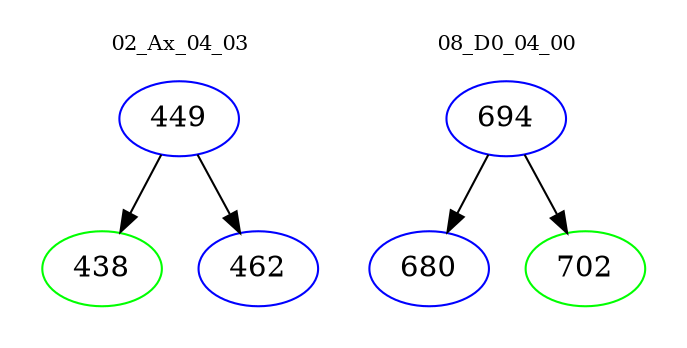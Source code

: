 digraph{
subgraph cluster_0 {
color = white
label = "02_Ax_04_03";
fontsize=10;
T0_449 [label="449", color="blue"]
T0_449 -> T0_438 [color="black"]
T0_438 [label="438", color="green"]
T0_449 -> T0_462 [color="black"]
T0_462 [label="462", color="blue"]
}
subgraph cluster_1 {
color = white
label = "08_D0_04_00";
fontsize=10;
T1_694 [label="694", color="blue"]
T1_694 -> T1_680 [color="black"]
T1_680 [label="680", color="blue"]
T1_694 -> T1_702 [color="black"]
T1_702 [label="702", color="green"]
}
}
